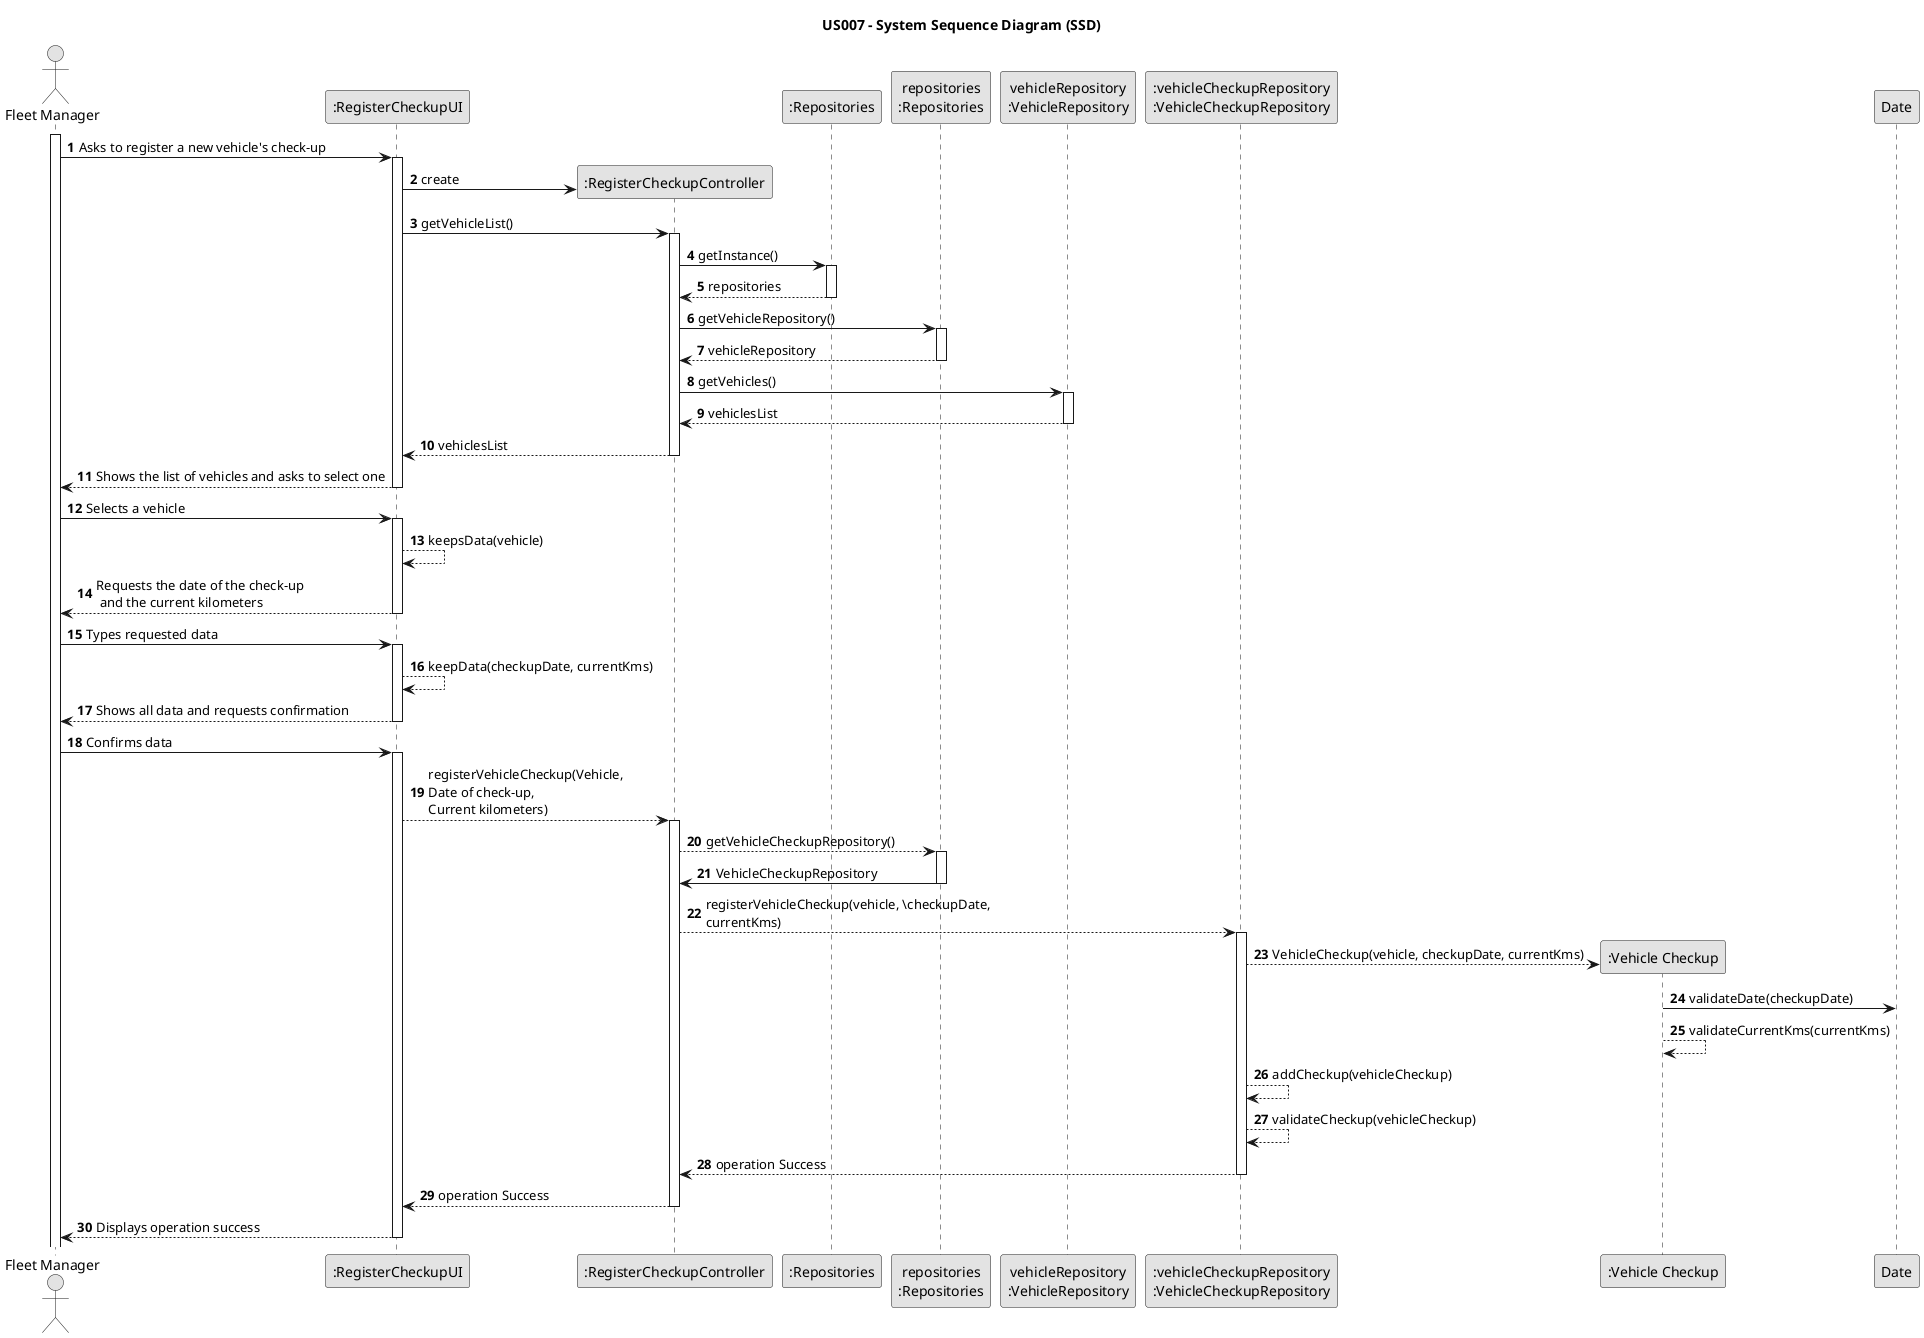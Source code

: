 @startuml
skinparam monochrome true
skinparam packageStyle rectangle
skinparam shadowing false

title US007 - System Sequence Diagram (SSD)

autonumber

actor "Fleet Manager" as Employee
participant ":RegisterCheckupUI" as UI
participant ":RegisterCheckupController" as RCCtrl
'participant "taskCategoryRepository:\nTaskCategoryRepository" as TaskCategoryRepository
'participant ":ApplicationSession" as _APP
'participant "appSession\n:ApplicationSession" as APP
'participant "currentSession\n:UserSession" as SESSAO
'participant "vehicleRepository:\nVehicleRepository" as VehicleRepository
participant ":Repositories" as RepositorySingleton
participant "repositories\n:Repositories" as PLAT
participant "vehicleRepository\n:VehicleRepository" as VehicleRepository
participant ":vehicleCheckupRepository\n:VehicleCheckupRepository" as VCRepo
'participant "organizationRepository:\nOrganizationRepository" as OrganizationRepository
participant ":Vehicle Checkup" as VCheckup
participant "Date" as Date

activate Employee

    Employee -> UI : Asks to register a new vehicle's check-up
    activate UI

        UI -> RCCtrl** : create
        UI -> RCCtrl : getVehicleList()
        activate RCCtrl

            RCCtrl -> RepositorySingleton : getInstance()
            activate RepositorySingleton

                RepositorySingleton --> RCCtrl : repositories
            deactivate RepositorySingleton
            RCCtrl -> PLAT : getVehicleRepository()
            activate PLAT

                PLAT --> RCCtrl : vehicleRepository
            deactivate PLAT
            RCCtrl -> VehicleRepository : getVehicles()
            activate VehicleRepository

                VehicleRepository --> RCCtrl : vehiclesList
            deactivate VehicleRepository
            RCCtrl --> UI : vehiclesList
        deactivate RCCtrl

        UI --> Employee : Shows the list of vehicles and asks to select one
    deactivate UI

    Employee -> UI : Selects a vehicle
    activate UI

        UI --> UI : keepsData(vehicle)
        UI --> Employee : Requests the date of the check-up\n and the current kilometers
    deactivate UI

    Employee -> UI : Types requested data
    activate UI

        UI --> UI : keepData(checkupDate, currentKms)
        UI --> Employee : Shows all data and requests confirmation
    deactivate UI

    Employee -> UI : Confirms data
    activate UI

        UI --> RCCtrl : registerVehicleCheckup(Vehicle, \nDate of check-up, \nCurrent kilometers)
        activate RCCtrl

            RCCtrl --> PLAT : getVehicleCheckupRepository()
            activate PLAT

                PLAT -> RCCtrl : VehicleCheckupRepository
            deactivate PLAT
            RCCtrl --> VCRepo : registerVehicleCheckup(vehicle, \checkupDate, \ncurrentKms)
            activate VCRepo

                VCRepo --> VCheckup** : VehicleCheckup(vehicle, checkupDate, currentKms)
                VCheckup -> Date : validateDate(checkupDate)
                VCheckup --> VCheckup : validateCurrentKms(currentKms)
                VCRepo --> VCRepo : addCheckup(vehicleCheckup)
                VCRepo --> VCRepo : validateCheckup(vehicleCheckup)
                VCRepo --> RCCtrl : operation Success
            deactivate VCRepo

            RCCtrl --> UI : operation Success
        deactivate RCCtrl

        UI --> Employee : Displays operation success
    deactivate UI

@enduml